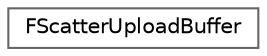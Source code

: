 digraph "Graphical Class Hierarchy"
{
 // INTERACTIVE_SVG=YES
 // LATEX_PDF_SIZE
  bgcolor="transparent";
  edge [fontname=Helvetica,fontsize=10,labelfontname=Helvetica,labelfontsize=10];
  node [fontname=Helvetica,fontsize=10,shape=box,height=0.2,width=0.4];
  rankdir="LR";
  Node0 [id="Node000000",label="FScatterUploadBuffer",height=0.2,width=0.4,color="grey40", fillcolor="white", style="filled",URL="$d6/df7/classFScatterUploadBuffer.html",tooltip=" "];
}
